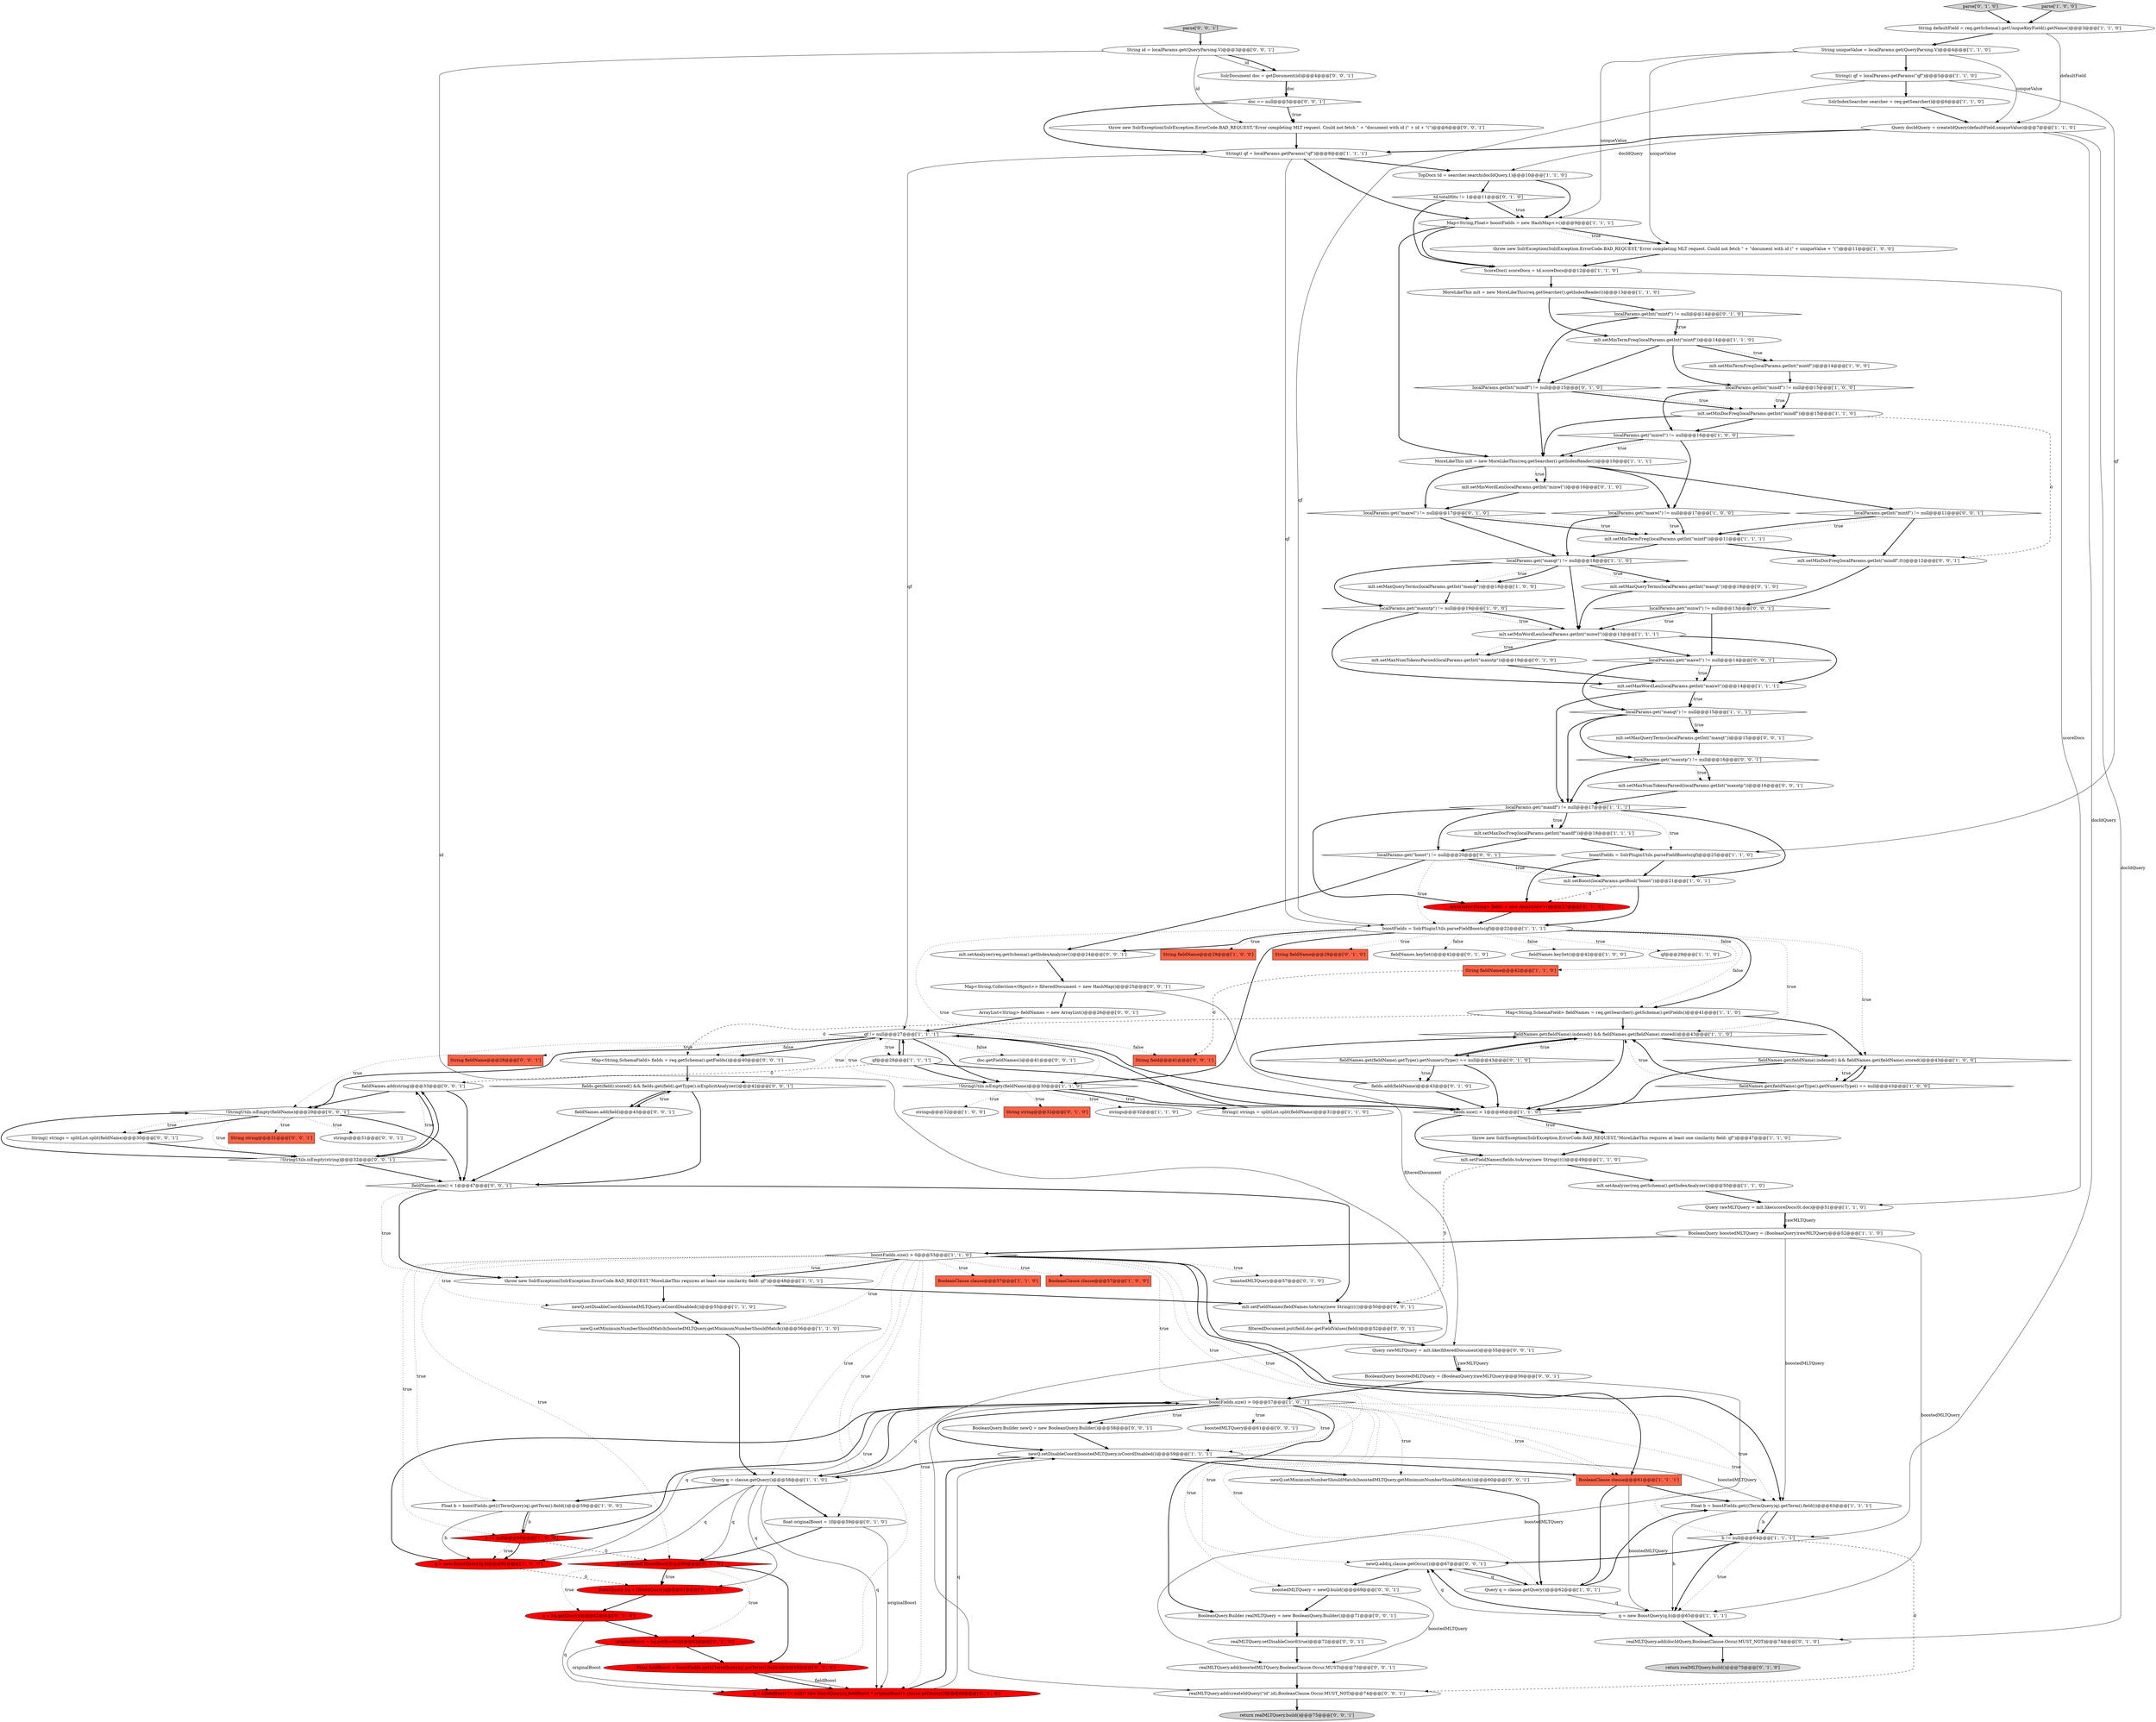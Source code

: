 digraph {
62 [style = filled, label = "mlt.setMaxDocFreq(localParams.getInt(\"maxdf\"))@@@18@@@['1', '1', '1']", fillcolor = white, shape = ellipse image = "AAA0AAABBB1BBB"];
10 [style = filled, label = "boostFields.size() > 0@@@57@@@['1', '0', '1']", fillcolor = white, shape = diamond image = "AAA0AAABBB1BBB"];
33 [style = filled, label = "SolrIndexSearcher searcher = req.getSearcher()@@@6@@@['1', '1', '0']", fillcolor = white, shape = ellipse image = "AAA0AAABBB1BBB"];
102 [style = filled, label = "fieldNames.size() < 1@@@47@@@['0', '0', '1']", fillcolor = white, shape = diamond image = "AAA0AAABBB3BBB"];
55 [style = filled, label = "MoreLikeThis mlt = new MoreLikeThis(req.getSearcher().getIndexReader())@@@10@@@['1', '1', '1']", fillcolor = white, shape = ellipse image = "AAA0AAABBB1BBB"];
81 [style = filled, label = "localParams.getInt(\"mintf\") != null@@@14@@@['0', '1', '0']", fillcolor = white, shape = diamond image = "AAA0AAABBB2BBB"];
26 [style = filled, label = "String uniqueValue = localParams.get(QueryParsing.V)@@@4@@@['1', '1', '0']", fillcolor = white, shape = ellipse image = "AAA0AAABBB1BBB"];
35 [style = filled, label = "newQ.setDisableCoord(boostedMLTQuery.isCoordDisabled())@@@59@@@['1', '1', '1']", fillcolor = white, shape = ellipse image = "AAA0AAABBB1BBB"];
126 [style = filled, label = "return realMLTQuery.build()@@@75@@@['0', '0', '1']", fillcolor = lightgray, shape = ellipse image = "AAA0AAABBB3BBB"];
15 [style = filled, label = "localParams.get(\"maxwl\") != null@@@17@@@['1', '0', '0']", fillcolor = white, shape = diamond image = "AAA0AAABBB1BBB"];
65 [style = filled, label = "b != null@@@64@@@['1', '1', '1']", fillcolor = white, shape = diamond image = "AAA0AAABBB1BBB"];
48 [style = filled, label = "b != null@@@60@@@['1', '0', '0']", fillcolor = red, shape = diamond image = "AAA1AAABBB1BBB"];
114 [style = filled, label = "realMLTQuery.add(boostedMLTQuery,BooleanClause.Occur.MUST)@@@73@@@['0', '0', '1']", fillcolor = white, shape = ellipse image = "AAA0AAABBB3BBB"];
86 [style = filled, label = "Float fieldBoost = boostFields.get(((TermQuery)q).getTerm().field())@@@65@@@['0', '1', '0']", fillcolor = red, shape = ellipse image = "AAA1AAABBB2BBB"];
134 [style = filled, label = "newQ.add(q,clause.getOccur())@@@67@@@['0', '0', '1']", fillcolor = white, shape = ellipse image = "AAA0AAABBB3BBB"];
52 [style = filled, label = "localParams.getInt(\"mindf\") != null@@@15@@@['1', '0', '0']", fillcolor = white, shape = diamond image = "AAA0AAABBB1BBB"];
54 [style = filled, label = "strings@@@32@@@['1', '1', '0']", fillcolor = white, shape = ellipse image = "AAA0AAABBB1BBB"];
11 [style = filled, label = "Query q = clause.getQuery()@@@58@@@['1', '1', '0']", fillcolor = white, shape = ellipse image = "AAA0AAABBB1BBB"];
94 [style = filled, label = "parse['0', '0', '1']", fillcolor = lightgray, shape = diamond image = "AAA0AAABBB3BBB"];
83 [style = filled, label = "localParams.getInt(\"mindf\") != null@@@15@@@['0', '1', '0']", fillcolor = white, shape = diamond image = "AAA0AAABBB2BBB"];
61 [style = filled, label = "mlt.setMinTermFreq(localParams.getInt(\"mintf\"))@@@14@@@['1', '1', '0']", fillcolor = white, shape = ellipse image = "AAA0AAABBB1BBB"];
19 [style = filled, label = "boostFields = SolrPluginUtils.parseFieldBoosts(qf)@@@22@@@['1', '1', '1']", fillcolor = white, shape = ellipse image = "AAA0AAABBB1BBB"];
115 [style = filled, label = "mlt.setMaxQueryTerms(localParams.getInt(\"maxqt\"))@@@15@@@['0', '0', '1']", fillcolor = white, shape = ellipse image = "AAA0AAABBB3BBB"];
95 [style = filled, label = "realMLTQuery.add(createIdQuery(\"id\",id),BooleanClause.Occur.MUST_NOT)@@@74@@@['0', '0', '1']", fillcolor = white, shape = ellipse image = "AAA0AAABBB3BBB"];
112 [style = filled, label = "localParams.getInt(\"mintf\") != null@@@11@@@['0', '0', '1']", fillcolor = white, shape = diamond image = "AAA0AAABBB3BBB"];
122 [style = filled, label = "Map<String,Collection<Object>> filteredDocument = new HashMap()@@@25@@@['0', '0', '1']", fillcolor = white, shape = ellipse image = "AAA0AAABBB3BBB"];
78 [style = filled, label = "mlt.setMaxQueryTerms(localParams.getInt(\"maxqt\"))@@@18@@@['0', '1', '0']", fillcolor = white, shape = ellipse image = "AAA0AAABBB2BBB"];
9 [style = filled, label = "newQ.setMinimumNumberShouldMatch(boostedMLTQuery.getMinimumNumberShouldMatch())@@@56@@@['1', '1', '0']", fillcolor = white, shape = ellipse image = "AAA0AAABBB1BBB"];
12 [style = filled, label = "BooleanQuery boostedMLTQuery = (BooleanQuery)rawMLTQuery@@@52@@@['1', '1', '0']", fillcolor = white, shape = ellipse image = "AAA0AAABBB1BBB"];
106 [style = filled, label = "String string@@@31@@@['0', '0', '1']", fillcolor = tomato, shape = box image = "AAA0AAABBB3BBB"];
85 [style = filled, label = "realMLTQuery.add(docIdQuery,BooleanClause.Occur.MUST_NOT)@@@74@@@['0', '1', '0']", fillcolor = white, shape = ellipse image = "AAA0AAABBB2BBB"];
84 [style = filled, label = "parse['0', '1', '0']", fillcolor = lightgray, shape = diamond image = "AAA0AAABBB2BBB"];
63 [style = filled, label = "fieldNames.get(fieldName).indexed() && fieldNames.get(fieldName).stored()@@@43@@@['1', '1', '0']", fillcolor = white, shape = diamond image = "AAA0AAABBB1BBB"];
3 [style = filled, label = "Float b = boostFields.get(((TermQuery)q).getTerm().field())@@@63@@@['1', '1', '1']", fillcolor = white, shape = ellipse image = "AAA0AAABBB1BBB"];
50 [style = filled, label = "String(( qf = localParams.getParams(\"qf\")@@@5@@@['1', '1', '0']", fillcolor = white, shape = ellipse image = "AAA0AAABBB1BBB"];
69 [style = filled, label = "boostedMLTQuery@@@57@@@['0', '1', '0']", fillcolor = white, shape = ellipse image = "AAA0AAABBB2BBB"];
73 [style = filled, label = "ArrayList<String> fields = new ArrayList<>()@@@27@@@['0', '1', '0']", fillcolor = red, shape = ellipse image = "AAA1AAABBB2BBB"];
99 [style = filled, label = "mlt.setAnalyzer(req.getSchema().getIndexAnalyzer())@@@24@@@['0', '0', '1']", fillcolor = white, shape = ellipse image = "AAA0AAABBB3BBB"];
98 [style = filled, label = "String id = localParams.get(QueryParsing.V)@@@3@@@['0', '0', '1']", fillcolor = white, shape = ellipse image = "AAA0AAABBB3BBB"];
71 [style = filled, label = "localParams.get(\"maxwl\") != null@@@17@@@['0', '1', '0']", fillcolor = white, shape = diamond image = "AAA0AAABBB2BBB"];
80 [style = filled, label = "fieldNames.get(fieldName).getType().getNumericType() == null@@@43@@@['0', '1', '0']", fillcolor = white, shape = diamond image = "AAA0AAABBB2BBB"];
44 [style = filled, label = "Query q = clause.getQuery()@@@62@@@['1', '0', '1']", fillcolor = white, shape = ellipse image = "AAA0AAABBB1BBB"];
37 [style = filled, label = "fieldNames.get(fieldName).indexed() && fieldNames.get(fieldName).stored()@@@43@@@['1', '0', '0']", fillcolor = white, shape = diamond image = "AAA0AAABBB1BBB"];
2 [style = filled, label = "newQ.setDisableCoord(boostedMLTQuery.isCoordDisabled())@@@55@@@['1', '1', '0']", fillcolor = white, shape = ellipse image = "AAA0AAABBB1BBB"];
121 [style = filled, label = "BooleanQuery.Builder realMLTQuery = new BooleanQuery.Builder()@@@71@@@['0', '0', '1']", fillcolor = white, shape = ellipse image = "AAA0AAABBB3BBB"];
6 [style = filled, label = "qf@@@28@@@['1', '1', '1']", fillcolor = white, shape = ellipse image = "AAA0AAABBB1BBB"];
113 [style = filled, label = "boostedMLTQuery = newQ.build()@@@69@@@['0', '0', '1']", fillcolor = white, shape = ellipse image = "AAA0AAABBB3BBB"];
16 [style = filled, label = "!StringUtils.isEmpty(fieldName)@@@30@@@['1', '1', '0']", fillcolor = white, shape = diamond image = "AAA0AAABBB1BBB"];
131 [style = filled, label = "String(( strings = splitList.split(fieldName)@@@30@@@['0', '0', '1']", fillcolor = white, shape = ellipse image = "AAA0AAABBB3BBB"];
103 [style = filled, label = "BooleanQuery boostedMLTQuery = (BooleanQuery)rawMLTQuery@@@56@@@['0', '0', '1']", fillcolor = white, shape = ellipse image = "AAA0AAABBB3BBB"];
41 [style = filled, label = "throw new SolrException(SolrException.ErrorCode.BAD_REQUEST,\"MoreLikeThis requires at least one similarity field: qf\")@@@48@@@['1', '1', '1']", fillcolor = white, shape = ellipse image = "AAA0AAABBB1BBB"];
116 [style = filled, label = "!StringUtils.isEmpty(fieldName)@@@29@@@['0', '0', '1']", fillcolor = white, shape = diamond image = "AAA0AAABBB3BBB"];
36 [style = filled, label = "localParams.get(\"maxdf\") != null@@@17@@@['1', '1', '1']", fillcolor = white, shape = diamond image = "AAA0AAABBB1BBB"];
93 [style = filled, label = "boostedMLTQuery@@@61@@@['0', '0', '1']", fillcolor = white, shape = ellipse image = "AAA0AAABBB3BBB"];
47 [style = filled, label = "localParams.get(\"minwl\") != null@@@16@@@['1', '0', '0']", fillcolor = white, shape = diamond image = "AAA0AAABBB1BBB"];
49 [style = filled, label = "mlt.setMinTermFreq(localParams.getInt(\"mintf\"))@@@11@@@['1', '1', '1']", fillcolor = white, shape = ellipse image = "AAA0AAABBB1BBB"];
100 [style = filled, label = "Query rawMLTQuery = mlt.like(filteredDocument)@@@55@@@['0', '0', '1']", fillcolor = white, shape = ellipse image = "AAA0AAABBB3BBB"];
46 [style = filled, label = "fields.size() < 1@@@46@@@['1', '1', '0']", fillcolor = white, shape = diamond image = "AAA0AAABBB1BBB"];
22 [style = filled, label = "String(( qf = localParams.getParams(\"qf\")@@@8@@@['1', '1', '1']", fillcolor = white, shape = ellipse image = "AAA0AAABBB1BBB"];
111 [style = filled, label = "newQ.setMinimumNumberShouldMatch(boostedMLTQuery.getMinimumNumberShouldMatch())@@@60@@@['0', '0', '1']", fillcolor = white, shape = ellipse image = "AAA0AAABBB3BBB"];
92 [style = filled, label = "doc.getFieldNames()@@@41@@@['0', '0', '1']", fillcolor = white, shape = ellipse image = "AAA0AAABBB3BBB"];
53 [style = filled, label = "String fieldName@@@42@@@['1', '1', '0']", fillcolor = tomato, shape = box image = "AAA0AAABBB1BBB"];
43 [style = filled, label = "BooleanClause clause@@@57@@@['1', '1', '0']", fillcolor = tomato, shape = box image = "AAA0AAABBB1BBB"];
39 [style = filled, label = "String(( strings = splitList.split(fieldName)@@@31@@@['1', '1', '0']", fillcolor = white, shape = ellipse image = "AAA0AAABBB1BBB"];
21 [style = filled, label = "String fieldName@@@29@@@['1', '0', '0']", fillcolor = tomato, shape = box image = "AAA0AAABBB1BBB"];
7 [style = filled, label = "Map<String,SchemaField> fieldNames = req.getSearcher().getSchema().getFields()@@@41@@@['1', '1', '0']", fillcolor = white, shape = ellipse image = "AAA0AAABBB1BBB"];
5 [style = filled, label = "Query docIdQuery = createIdQuery(defaultField,uniqueValue)@@@7@@@['1', '1', '0']", fillcolor = white, shape = ellipse image = "AAA0AAABBB1BBB"];
18 [style = filled, label = "strings@@@32@@@['1', '0', '0']", fillcolor = white, shape = ellipse image = "AAA0AAABBB1BBB"];
23 [style = filled, label = "throw new SolrException(SolrException.ErrorCode.BAD_REQUEST,\"Error completing MLT request. Could not fetch \" + \"document with id (\" + uniqueValue + \"(\")@@@11@@@['1', '0', '0']", fillcolor = white, shape = ellipse image = "AAA0AAABBB1BBB"];
110 [style = filled, label = "mlt.setMaxNumTokensParsed(localParams.getInt(\"maxntp\"))@@@16@@@['0', '0', '1']", fillcolor = white, shape = ellipse image = "AAA0AAABBB3BBB"];
64 [style = filled, label = "ScoreDoc(( scoreDocs = td.scoreDocs@@@12@@@['1', '1', '0']", fillcolor = white, shape = ellipse image = "AAA0AAABBB1BBB"];
24 [style = filled, label = "Query rawMLTQuery = mlt.like(scoreDocs(0(.doc)@@@51@@@['1', '1', '0']", fillcolor = white, shape = ellipse image = "AAA0AAABBB1BBB"];
105 [style = filled, label = "ArrayList<String> fieldNames = new ArrayList()@@@26@@@['0', '0', '1']", fillcolor = white, shape = ellipse image = "AAA0AAABBB3BBB"];
132 [style = filled, label = "strings@@@31@@@['0', '0', '1']", fillcolor = white, shape = ellipse image = "AAA0AAABBB3BBB"];
28 [style = filled, label = "localParams.get(\"maxntp\") != null@@@19@@@['1', '0', '0']", fillcolor = white, shape = diamond image = "AAA0AAABBB1BBB"];
127 [style = filled, label = "BooleanQuery.Builder newQ = new BooleanQuery.Builder()@@@58@@@['0', '0', '1']", fillcolor = white, shape = ellipse image = "AAA0AAABBB3BBB"];
104 [style = filled, label = "String fieldName@@@28@@@['0', '0', '1']", fillcolor = tomato, shape = box image = "AAA0AAABBB3BBB"];
128 [style = filled, label = "fieldNames.add(field)@@@43@@@['0', '0', '1']", fillcolor = white, shape = ellipse image = "AAA0AAABBB3BBB"];
118 [style = filled, label = "doc == null@@@5@@@['0', '0', '1']", fillcolor = white, shape = diamond image = "AAA0AAABBB3BBB"];
4 [style = filled, label = "mlt.setMaxWordLen(localParams.getInt(\"maxwl\"))@@@14@@@['1', '1', '1']", fillcolor = white, shape = ellipse image = "AAA0AAABBB1BBB"];
97 [style = filled, label = "localParams.get(\"maxwl\") != null@@@14@@@['0', '0', '1']", fillcolor = white, shape = diamond image = "AAA0AAABBB3BBB"];
59 [style = filled, label = "mlt.setMinWordLen(localParams.getInt(\"minwl\"))@@@13@@@['1', '1', '1']", fillcolor = white, shape = ellipse image = "AAA0AAABBB1BBB"];
42 [style = filled, label = "Map<String,Float> boostFields = new HashMap<>()@@@9@@@['1', '1', '1']", fillcolor = white, shape = ellipse image = "AAA0AAABBB1BBB"];
82 [style = filled, label = "String fieldName@@@29@@@['0', '1', '0']", fillcolor = tomato, shape = box image = "AAA0AAABBB2BBB"];
79 [style = filled, label = "originalBoost = bq.getBoost()@@@63@@@['0', '1', '0']", fillcolor = red, shape = ellipse image = "AAA1AAABBB2BBB"];
58 [style = filled, label = "MoreLikeThis mlt = new MoreLikeThis(req.getSearcher().getIndexReader())@@@13@@@['1', '1', '0']", fillcolor = white, shape = ellipse image = "AAA0AAABBB1BBB"];
68 [style = filled, label = "String string@@@32@@@['0', '1', '0']", fillcolor = tomato, shape = box image = "AAA0AAABBB2BBB"];
8 [style = filled, label = "fieldNames.get(fieldName).getType().getNumericType() == null@@@43@@@['1', '0', '0']", fillcolor = white, shape = diamond image = "AAA0AAABBB1BBB"];
74 [style = filled, label = "fieldNames.keySet()@@@42@@@['0', '1', '0']", fillcolor = white, shape = ellipse image = "AAA0AAABBB2BBB"];
125 [style = filled, label = "realMLTQuery.setDisableCoord(true)@@@72@@@['0', '0', '1']", fillcolor = white, shape = ellipse image = "AAA0AAABBB3BBB"];
34 [style = filled, label = "mlt.setMaxQueryTerms(localParams.getInt(\"maxqt\"))@@@18@@@['1', '0', '0']", fillcolor = white, shape = ellipse image = "AAA0AAABBB1BBB"];
130 [style = filled, label = "filteredDocument.put(field,doc.getFieldValues(field))@@@52@@@['0', '0', '1']", fillcolor = white, shape = ellipse image = "AAA0AAABBB3BBB"];
31 [style = filled, label = "mlt.setMinTermFreq(localParams.getInt(\"mintf\"))@@@14@@@['1', '0', '0']", fillcolor = white, shape = ellipse image = "AAA0AAABBB1BBB"];
45 [style = filled, label = "localParams.get(\"maxqt\") != null@@@15@@@['1', '1', '1']", fillcolor = white, shape = diamond image = "AAA0AAABBB1BBB"];
0 [style = filled, label = "String defaultField = req.getSchema().getUniqueKeyField().getName()@@@3@@@['1', '1', '0']", fillcolor = white, shape = ellipse image = "AAA0AAABBB1BBB"];
30 [style = filled, label = "BooleanClause clause@@@57@@@['1', '0', '0']", fillcolor = tomato, shape = box image = "AAA0AAABBB1BBB"];
72 [style = filled, label = "float originalBoost = 1f@@@59@@@['0', '1', '0']", fillcolor = white, shape = ellipse image = "AAA0AAABBB2BBB"];
129 [style = filled, label = "mlt.setMinDocFreq(localParams.getInt(\"mindf\",0))@@@12@@@['0', '0', '1']", fillcolor = white, shape = ellipse image = "AAA0AAABBB3BBB"];
124 [style = filled, label = "fieldNames.add(string)@@@33@@@['0', '0', '1']", fillcolor = white, shape = ellipse image = "AAA0AAABBB3BBB"];
1 [style = filled, label = "mlt.setAnalyzer(req.getSchema().getIndexAnalyzer())@@@50@@@['1', '1', '0']", fillcolor = white, shape = ellipse image = "AAA0AAABBB1BBB"];
101 [style = filled, label = "fields.get(field).stored() && fields.get(field).getType().isExplicitAnalyzer()@@@42@@@['0', '0', '1']", fillcolor = white, shape = diamond image = "AAA0AAABBB3BBB"];
38 [style = filled, label = "localParams.get(\"maxqt\") != null@@@18@@@['1', '1', '0']", fillcolor = white, shape = diamond image = "AAA0AAABBB1BBB"];
17 [style = filled, label = "fieldNames.keySet()@@@42@@@['1', '0', '0']", fillcolor = white, shape = ellipse image = "AAA0AAABBB1BBB"];
76 [style = filled, label = "mlt.setMinWordLen(localParams.getInt(\"minwl\"))@@@16@@@['0', '1', '0']", fillcolor = white, shape = ellipse image = "AAA0AAABBB2BBB"];
109 [style = filled, label = "throw new SolrException(SolrException.ErrorCode.BAD_REQUEST,\"Error completing MLT request. Could not fetch \" + \"document with id (\" + id + \"(\")@@@6@@@['0', '0', '1']", fillcolor = white, shape = ellipse image = "AAA0AAABBB3BBB"];
108 [style = filled, label = "!StringUtils.isEmpty(string)@@@32@@@['0', '0', '1']", fillcolor = white, shape = diamond image = "AAA0AAABBB3BBB"];
29 [style = filled, label = "mlt.setBoost(localParams.getBool(\"boost\"))@@@21@@@['1', '0', '1']", fillcolor = white, shape = ellipse image = "AAA0AAABBB1BBB"];
91 [style = filled, label = "BoostQuery bq = (BoostQuery)q@@@61@@@['0', '1', '0']", fillcolor = red, shape = ellipse image = "AAA1AAABBB2BBB"];
51 [style = filled, label = "throw new SolrException(SolrException.ErrorCode.BAD_REQUEST,\"MoreLikeThis requires at least one similarity field: qf\")@@@47@@@['1', '1', '0']", fillcolor = white, shape = ellipse image = "AAA0AAABBB1BBB"];
67 [style = filled, label = "q = new BoostQuery(q,b)@@@61@@@['1', '0', '0']", fillcolor = red, shape = ellipse image = "AAA1AAABBB1BBB"];
133 [style = filled, label = "localParams.get(\"maxntp\") != null@@@16@@@['0', '0', '1']", fillcolor = white, shape = diamond image = "AAA0AAABBB3BBB"];
117 [style = filled, label = "mlt.setFieldNames(fieldNames.toArray(new String(((())@@@50@@@['0', '0', '1']", fillcolor = white, shape = ellipse image = "AAA0AAABBB3BBB"];
13 [style = filled, label = "parse['1', '0', '0']", fillcolor = lightgray, shape = diamond image = "AAA0AAABBB1BBB"];
119 [style = filled, label = "SolrDocument doc = getDocument(id)@@@4@@@['0', '0', '1']", fillcolor = white, shape = ellipse image = "AAA0AAABBB3BBB"];
25 [style = filled, label = "BooleanClause clause@@@61@@@['1', '1', '1']", fillcolor = tomato, shape = box image = "AAA0AAABBB1BBB"];
77 [style = filled, label = "q = bq.getQuery()@@@62@@@['0', '1', '0']", fillcolor = red, shape = ellipse image = "AAA1AAABBB2BBB"];
123 [style = filled, label = "String field@@@41@@@['0', '0', '1']", fillcolor = tomato, shape = box image = "AAA0AAABBB3BBB"];
40 [style = filled, label = "mlt.setFieldNames(fields.toArray(new String(((())@@@49@@@['1', '1', '0']", fillcolor = white, shape = ellipse image = "AAA0AAABBB1BBB"];
90 [style = filled, label = "return realMLTQuery.build()@@@75@@@['0', '1', '0']", fillcolor = lightgray, shape = ellipse image = "AAA0AAABBB2BBB"];
89 [style = filled, label = "fields.add(fieldName)@@@43@@@['0', '1', '0']", fillcolor = white, shape = ellipse image = "AAA0AAABBB2BBB"];
66 [style = filled, label = "mlt.setMinDocFreq(localParams.getInt(\"mindf\"))@@@15@@@['1', '1', '0']", fillcolor = white, shape = ellipse image = "AAA0AAABBB1BBB"];
75 [style = filled, label = "td.totalHits != 1@@@11@@@['0', '1', '0']", fillcolor = white, shape = diamond image = "AAA0AAABBB2BBB"];
120 [style = filled, label = "Map<String,SchemaField> fields = req.getSchema().getFields()@@@40@@@['0', '0', '1']", fillcolor = white, shape = ellipse image = "AAA0AAABBB3BBB"];
57 [style = filled, label = "TopDocs td = searcher.search(docIdQuery,1)@@@10@@@['1', '1', '0']", fillcolor = white, shape = ellipse image = "AAA0AAABBB1BBB"];
70 [style = filled, label = "q instanceof BoostQuery@@@60@@@['0', '1', '0']", fillcolor = red, shape = diamond image = "AAA1AAABBB2BBB"];
87 [style = filled, label = "q = ((fieldBoost != null)? new BoostQuery(q,fieldBoost * originalBoost): clause.getQuery())@@@66@@@['0', '1', '0']", fillcolor = red, shape = ellipse image = "AAA1AAABBB2BBB"];
60 [style = filled, label = "Float b = boostFields.get(((TermQuery)q).getTerm().field())@@@59@@@['1', '0', '0']", fillcolor = white, shape = ellipse image = "AAA0AAABBB1BBB"];
56 [style = filled, label = "boostFields = SolrPluginUtils.parseFieldBoosts(qf)@@@25@@@['1', '1', '0']", fillcolor = white, shape = ellipse image = "AAA0AAABBB1BBB"];
96 [style = filled, label = "localParams.get(\"boost\") != null@@@20@@@['0', '0', '1']", fillcolor = white, shape = diamond image = "AAA0AAABBB3BBB"];
20 [style = filled, label = "qf != null@@@27@@@['1', '1', '1']", fillcolor = white, shape = diamond image = "AAA0AAABBB1BBB"];
32 [style = filled, label = "qf@@@29@@@['1', '1', '0']", fillcolor = white, shape = ellipse image = "AAA0AAABBB1BBB"];
14 [style = filled, label = "q = new BoostQuery(q,b)@@@65@@@['1', '1', '1']", fillcolor = white, shape = ellipse image = "AAA0AAABBB1BBB"];
27 [style = filled, label = "boostFields.size() > 0@@@53@@@['1', '1', '0']", fillcolor = white, shape = diamond image = "AAA0AAABBB1BBB"];
88 [style = filled, label = "mlt.setMaxNumTokensParsed(localParams.getInt(\"maxntp\"))@@@19@@@['0', '1', '0']", fillcolor = white, shape = ellipse image = "AAA0AAABBB2BBB"];
107 [style = filled, label = "localParams.get(\"minwl\") != null@@@13@@@['0', '0', '1']", fillcolor = white, shape = diamond image = "AAA0AAABBB3BBB"];
56->29 [style = bold, label=""];
42->23 [style = bold, label=""];
65->134 [style = bold, label=""];
59->97 [style = bold, label=""];
119->118 [style = solid, label="doc"];
4->45 [style = dotted, label="true"];
10->44 [style = dotted, label="true"];
108->124 [style = dotted, label="true"];
70->86 [style = bold, label=""];
70->91 [style = bold, label=""];
79->86 [style = bold, label=""];
9->11 [style = bold, label=""];
36->96 [style = bold, label=""];
11->87 [style = solid, label="q"];
81->83 [style = bold, label=""];
38->34 [style = dotted, label="true"];
36->29 [style = bold, label=""];
16->68 [style = dotted, label="true"];
63->80 [style = dotted, label="true"];
94->98 [style = bold, label=""];
96->29 [style = bold, label=""];
8->63 [style = bold, label=""];
19->7 [style = dotted, label="false"];
10->65 [style = dotted, label="true"];
10->121 [style = bold, label=""];
10->35 [style = bold, label=""];
10->3 [style = dotted, label="true"];
16->20 [style = dotted, label="true"];
27->70 [style = dotted, label="true"];
27->2 [style = dotted, label="true"];
3->65 [style = bold, label=""];
76->71 [style = bold, label=""];
71->38 [style = bold, label=""];
65->14 [style = bold, label=""];
11->60 [style = bold, label=""];
25->44 [style = bold, label=""];
26->5 [style = solid, label="uniqueValue"];
98->119 [style = bold, label=""];
27->60 [style = dotted, label="true"];
120->101 [style = bold, label=""];
87->35 [style = solid, label="q"];
59->88 [style = bold, label=""];
118->109 [style = bold, label=""];
75->42 [style = bold, label=""];
66->47 [style = bold, label=""];
113->121 [style = bold, label=""];
46->51 [style = bold, label=""];
27->86 [style = dotted, label="true"];
112->49 [style = dotted, label="true"];
52->47 [style = bold, label=""];
128->101 [style = bold, label=""];
60->48 [style = solid, label="b"];
20->16 [style = bold, label=""];
19->74 [style = dotted, label="false"];
110->36 [style = bold, label=""];
16->39 [style = dotted, label="true"];
27->9 [style = dotted, label="true"];
65->14 [style = dotted, label="true"];
28->59 [style = dotted, label="true"];
108->124 [style = bold, label=""];
22->57 [style = bold, label=""];
10->127 [style = dotted, label="true"];
112->129 [style = bold, label=""];
116->131 [style = bold, label=""];
48->10 [style = bold, label=""];
10->134 [style = dotted, label="true"];
128->102 [style = bold, label=""];
71->49 [style = bold, label=""];
113->114 [style = solid, label="boostedMLTQuery"];
102->117 [style = bold, label=""];
42->23 [style = dotted, label="true"];
4->36 [style = bold, label=""];
87->35 [style = bold, label=""];
6->46 [style = bold, label=""];
20->120 [style = dotted, label="false"];
48->67 [style = dotted, label="true"];
89->46 [style = bold, label=""];
27->35 [style = dotted, label="true"];
38->78 [style = bold, label=""];
27->25 [style = bold, label=""];
97->4 [style = dotted, label="true"];
27->72 [style = dotted, label="true"];
62->56 [style = bold, label=""];
10->11 [style = bold, label=""];
10->127 [style = bold, label=""];
15->38 [style = bold, label=""];
19->99 [style = bold, label=""];
83->66 [style = bold, label=""];
79->87 [style = solid, label="originalBoost"];
124->102 [style = bold, label=""];
6->124 [style = dashed, label="0"];
27->25 [style = dotted, label="true"];
116->132 [style = dotted, label="true"];
38->28 [style = bold, label=""];
122->100 [style = solid, label="filteredDocument"];
98->95 [style = solid, label="id"];
44->3 [style = bold, label=""];
85->90 [style = bold, label=""];
61->52 [style = bold, label=""];
25->3 [style = bold, label=""];
61->83 [style = bold, label=""];
7->37 [style = bold, label=""];
130->100 [style = bold, label=""];
59->4 [style = bold, label=""];
45->115 [style = bold, label=""];
14->134 [style = solid, label="q"];
38->78 [style = dotted, label="true"];
49->38 [style = bold, label=""];
27->41 [style = dotted, label="true"];
71->49 [style = dotted, label="true"];
96->29 [style = dotted, label="true"];
19->21 [style = dotted, label="true"];
100->103 [style = solid, label="rawMLTQuery"];
2->9 [style = bold, label=""];
20->101 [style = dotted, label="true"];
10->113 [style = dotted, label="true"];
19->37 [style = dotted, label="true"];
111->44 [style = bold, label=""];
41->2 [style = bold, label=""];
75->64 [style = bold, label=""];
44->14 [style = solid, label="q"];
89->63 [style = bold, label=""];
99->122 [style = bold, label=""];
60->48 [style = bold, label=""];
114->95 [style = bold, label=""];
55->76 [style = bold, label=""];
11->91 [style = solid, label="q"];
7->120 [style = dashed, label="0"];
97->4 [style = bold, label=""];
4->45 [style = bold, label=""];
36->62 [style = bold, label=""];
22->19 [style = solid, label="qf"];
37->8 [style = dotted, label="true"];
10->25 [style = dotted, label="true"];
101->102 [style = bold, label=""];
37->46 [style = bold, label=""];
59->88 [style = dotted, label="true"];
50->19 [style = solid, label="qf"];
72->87 [style = solid, label="originalBoost"];
80->89 [style = dotted, label="true"];
55->112 [style = bold, label=""];
133->36 [style = bold, label=""];
24->12 [style = solid, label="rawMLTQuery"];
124->108 [style = bold, label=""];
27->48 [style = dotted, label="true"];
63->37 [style = bold, label=""];
75->42 [style = dotted, label="true"];
48->70 [style = dashed, label="0"];
40->117 [style = dashed, label="0"];
23->64 [style = bold, label=""];
84->0 [style = bold, label=""];
36->56 [style = dotted, label="true"];
16->39 [style = bold, label=""];
20->120 [style = bold, label=""];
67->91 [style = dashed, label="0"];
118->109 [style = dotted, label="true"];
46->40 [style = bold, label=""];
115->133 [style = bold, label=""];
95->126 [style = bold, label=""];
28->59 [style = bold, label=""];
39->20 [style = bold, label=""];
5->22 [style = bold, label=""];
105->20 [style = bold, label=""];
7->63 [style = bold, label=""];
124->116 [style = bold, label=""];
73->19 [style = bold, label=""];
50->56 [style = solid, label="qf"];
5->85 [style = solid, label="docIdQuery"];
108->102 [style = bold, label=""];
20->6 [style = dotted, label="true"];
20->104 [style = dotted, label="true"];
67->10 [style = bold, label=""];
13->0 [style = bold, label=""];
83->55 [style = bold, label=""];
38->59 [style = bold, label=""];
22->42 [style = bold, label=""];
102->41 [style = bold, label=""];
127->35 [style = bold, label=""];
60->67 [style = solid, label="b"];
16->18 [style = dotted, label="true"];
10->93 [style = dotted, label="true"];
58->61 [style = bold, label=""];
24->12 [style = bold, label=""];
55->76 [style = dotted, label="true"];
66->129 [style = dashed, label="0"];
81->61 [style = dotted, label="true"];
29->73 [style = dashed, label="0"];
5->65 [style = solid, label="docIdQuery"];
26->42 [style = solid, label="uniqueValue"];
31->52 [style = bold, label=""];
103->114 [style = solid, label="boostedMLTQuery"];
55->71 [style = bold, label=""];
78->59 [style = bold, label=""];
19->82 [style = dotted, label="true"];
41->117 [style = bold, label=""];
45->36 [style = bold, label=""];
52->66 [style = bold, label=""];
20->116 [style = bold, label=""];
36->73 [style = bold, label=""];
112->49 [style = bold, label=""];
131->108 [style = bold, label=""];
100->103 [style = bold, label=""];
19->17 [style = dotted, label="false"];
118->22 [style = bold, label=""];
33->5 [style = bold, label=""];
116->108 [style = dotted, label="true"];
42->55 [style = bold, label=""];
97->45 [style = bold, label=""];
45->133 [style = bold, label=""];
5->57 [style = solid, label="docIdQuery"];
19->63 [style = dotted, label="true"];
80->89 [style = bold, label=""];
10->35 [style = dotted, label="true"];
19->16 [style = bold, label=""];
35->25 [style = bold, label=""];
6->20 [style = bold, label=""];
34->28 [style = bold, label=""];
3->65 [style = solid, label="b"];
51->40 [style = bold, label=""];
98->109 [style = solid, label="id"];
36->62 [style = dotted, label="true"];
49->129 [style = bold, label=""];
64->24 [style = solid, label="scoreDocs"];
63->46 [style = bold, label=""];
8->63 [style = dotted, label="true"];
29->19 [style = bold, label=""];
46->51 [style = dotted, label="true"];
20->116 [style = dotted, label="true"];
66->55 [style = bold, label=""];
35->111 [style = bold, label=""];
20->92 [style = dotted, label="false"];
102->41 [style = dotted, label="true"];
108->116 [style = bold, label=""];
27->87 [style = dotted, label="true"];
3->14 [style = solid, label="b"];
70->77 [style = dotted, label="true"];
38->34 [style = bold, label=""];
11->10 [style = solid, label="q"];
117->130 [style = bold, label=""];
55->15 [style = bold, label=""];
44->134 [style = solid, label="q"];
86->87 [style = solid, label="fieldBoost"];
125->114 [style = bold, label=""];
121->125 [style = bold, label=""];
45->115 [style = dotted, label="true"];
50->33 [style = bold, label=""];
8->37 [style = bold, label=""];
42->64 [style = bold, label=""];
37->8 [style = bold, label=""];
63->80 [style = bold, label=""];
64->58 [style = bold, label=""];
12->27 [style = bold, label=""];
122->105 [style = bold, label=""];
80->63 [style = bold, label=""];
20->123 [style = dotted, label="false"];
16->46 [style = bold, label=""];
96->99 [style = bold, label=""];
62->96 [style = bold, label=""];
70->91 [style = dotted, label="true"];
15->49 [style = bold, label=""];
56->73 [style = bold, label=""];
77->87 [style = solid, label="q"];
57->42 [style = bold, label=""];
19->53 [style = dotted, label="false"];
47->15 [style = bold, label=""];
0->26 [style = bold, label=""];
11->72 [style = bold, label=""];
116->102 [style = bold, label=""];
103->10 [style = bold, label=""];
16->54 [style = dotted, label="true"];
27->43 [style = dotted, label="true"];
107->59 [style = dotted, label="true"];
133->110 [style = dotted, label="true"];
26->23 [style = solid, label="uniqueValue"];
0->5 [style = solid, label="defaultField"];
72->70 [style = bold, label=""];
10->111 [style = dotted, label="true"];
61->31 [style = bold, label=""];
107->59 [style = bold, label=""];
27->3 [style = bold, label=""];
20->46 [style = bold, label=""];
14->134 [style = bold, label=""];
134->44 [style = bold, label=""];
12->3 [style = solid, label="boostedMLTQuery"];
27->10 [style = dotted, label="true"];
53->123 [style = dashed, label="0"];
116->106 [style = dotted, label="true"];
116->131 [style = dotted, label="true"];
20->6 [style = bold, label=""];
57->75 [style = bold, label=""];
101->128 [style = dotted, label="true"];
58->81 [style = bold, label=""];
70->79 [style = dotted, label="true"];
47->55 [style = dotted, label="true"];
88->4 [style = bold, label=""];
27->11 [style = dotted, label="true"];
77->79 [style = bold, label=""];
25->14 [style = solid, label="boostedMLTQuery"];
86->87 [style = bold, label=""];
65->95 [style = dashed, label="0"];
80->46 [style = bold, label=""];
40->1 [style = bold, label=""];
101->128 [style = bold, label=""];
27->30 [style = dotted, label="true"];
8->46 [style = bold, label=""];
12->14 [style = solid, label="boostedMLTQuery"];
47->55 [style = bold, label=""];
129->107 [style = bold, label=""];
83->66 [style = dotted, label="true"];
119->118 [style = bold, label=""];
26->50 [style = bold, label=""];
107->97 [style = bold, label=""];
6->16 [style = bold, label=""];
1->24 [style = bold, label=""];
109->22 [style = bold, label=""];
19->32 [style = dotted, label="true"];
22->20 [style = solid, label="qf"];
48->67 [style = bold, label=""];
52->66 [style = dotted, label="true"];
27->41 [style = bold, label=""];
14->85 [style = bold, label=""];
19->16 [style = dotted, label="true"];
96->19 [style = dotted, label="true"];
81->61 [style = bold, label=""];
35->3 [style = solid, label="boostedMLTQuery"];
15->49 [style = dotted, label="true"];
11->67 [style = solid, label="q"];
134->113 [style = bold, label=""];
133->110 [style = bold, label=""];
19->7 [style = bold, label=""];
91->77 [style = bold, label=""];
67->10 [style = solid, label="q"];
61->31 [style = dotted, label="true"];
98->119 [style = solid, label="id"];
27->69 [style = dotted, label="true"];
28->4 [style = bold, label=""];
11->70 [style = solid, label="q"];
35->11 [style = bold, label=""];
}

